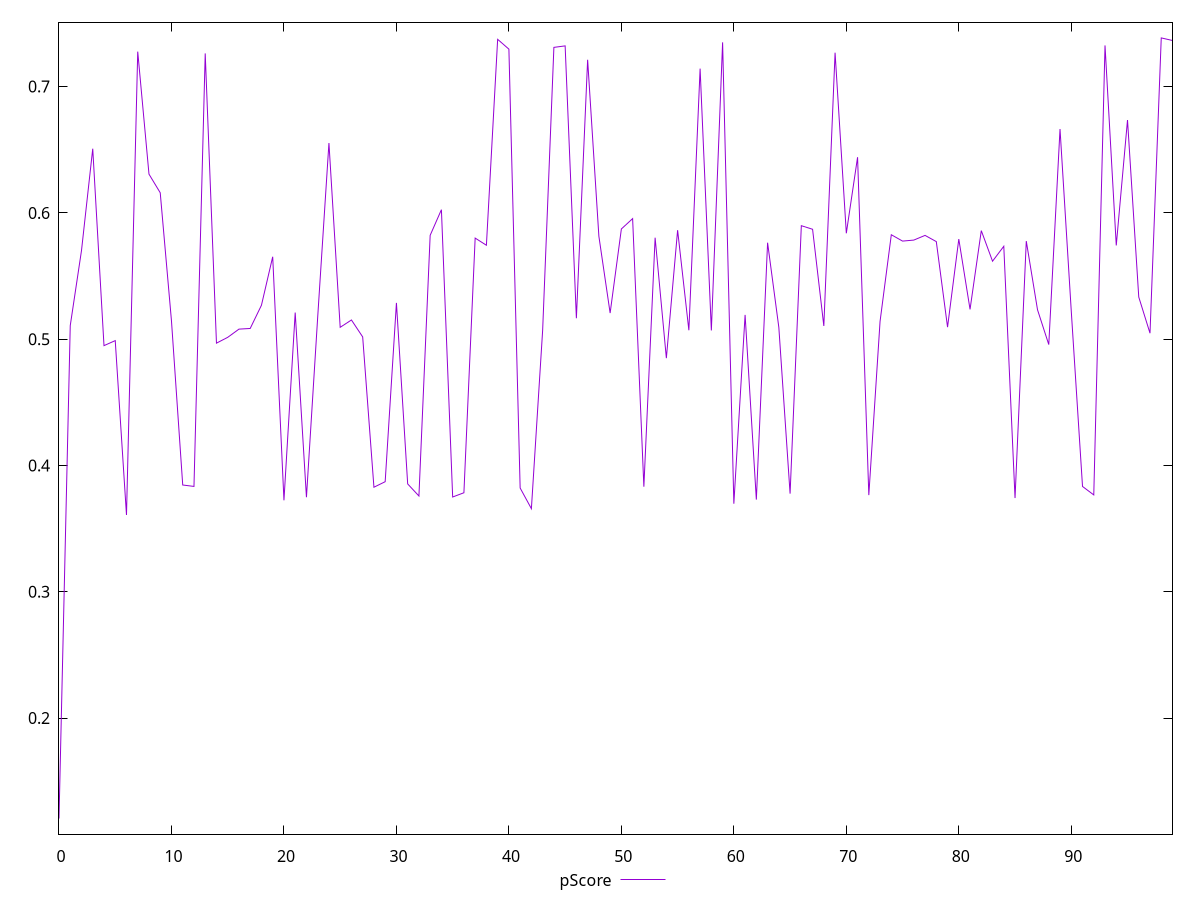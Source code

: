 reset

$pScore <<EOF
0 0.12050548776899861
1 0.5107619140990336
2 0.5702199367019911
3 0.6508370943469393
4 0.494908365547104
5 0.49888417952035036
6 0.36081239523454217
7 0.7276850197604928
8 0.6306838654504028
9 0.6159482353309937
10 0.5144260724579748
11 0.38457047781289344
12 0.38344482434885374
13 0.7262711681609024
14 0.4968772053098646
15 0.5014862662444544
16 0.5079818840291648
17 0.5085071053129068
18 0.5269078291073006
19 0.5652800923460033
20 0.37246675896787784
21 0.5211091576341526
22 0.3748579972105686
23 0.5175065697590497
24 0.6553126534448303
25 0.5094169285373856
26 0.5152251518979039
27 0.5018064222611628
28 0.3828066705806571
29 0.3871931251214361
30 0.528724550211709
31 0.3854263419121217
32 0.37586134330783955
33 0.5822541168961342
34 0.6025513957152758
35 0.37506670521431357
36 0.3784314563411566
37 0.5800663440491187
38 0.5743914635914332
39 0.7374194657445139
40 0.7296613754287892
41 0.3821869898337631
42 0.36582587752341733
43 0.5069941378552154
44 0.7310587308398331
45 0.7322346043360911
46 0.5165724538417675
47 0.721257006845198
48 0.5815098469428427
49 0.5207077998127996
50 0.587289494720638
51 0.5954827773943366
52 0.3832120101594676
53 0.5803529603054074
54 0.48497223851966786
55 0.586327522795432
56 0.5070870368880205
57 0.7142338004221827
58 0.5069333032294341
59 0.7350138787510276
60 0.3697506595300932
61 0.5192461281419514
62 0.373005659511825
63 0.5763902494236091
64 0.5093209739600415
65 0.3777047555497802
66 0.589878612091342
67 0.5870408847798972
68 0.5104720077705004
69 0.7268594050754493
70 0.5838689619354764
71 0.6440840464607991
72 0.3765613481147843
73 0.5140958605864777
74 0.582710055770503
75 0.5776785481307196
76 0.5784798824085426
77 0.582195327807746
78 0.5772803132713036
79 0.5095682696409697
80 0.5792618219645157
81 0.5236161905461489
82 0.5859615999770291
83 0.5617643549957239
84 0.5735776063466471
85 0.37421415898551363
86 0.5776871072004712
87 0.523272014907872
88 0.495736823861181
89 0.6663997543559319
90 0.5221880098836005
91 0.38341787692370816
92 0.3767177418548353
93 0.73262466013296
94 0.5742395065110835
95 0.6735233024040175
96 0.5333917623063221
97 0.5047621351696776
98 0.7385514883449302
99 0.7365021081295805
EOF

set key outside below
set xrange [0:99]
set yrange [0.10814456775747998:0.7509124083564489]
set trange [0.10814456775747998:0.7509124083564489]
set terminal svg size 640, 500 enhanced background rgb 'white'
set output "report_00026_2021-02-22T21:38:55.199Z/speed-index/samples/pages+cached/pScore/values.svg"

plot $pScore title "pScore" with line

reset
